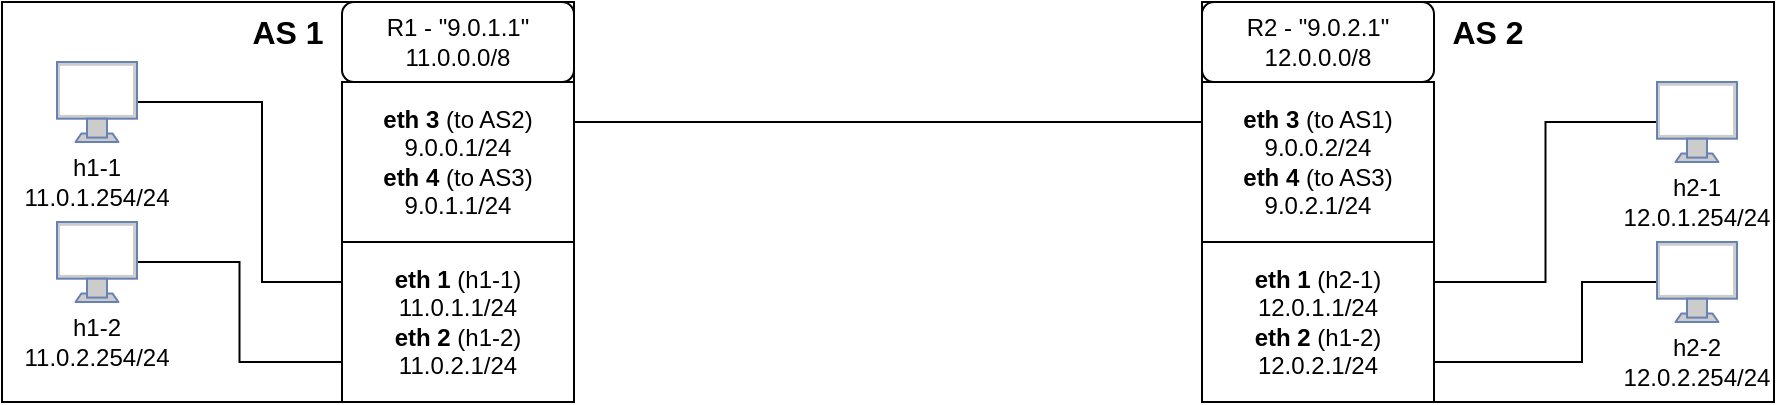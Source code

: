 <mxfile version="22.0.8" type="github">
  <diagram name="Page-1" id="0Aqso-qwS6Z3J9IVTtWJ">
    <mxGraphModel dx="1195" dy="693" grid="1" gridSize="10" guides="1" tooltips="1" connect="1" arrows="1" fold="1" page="1" pageScale="1" pageWidth="1169" pageHeight="827" math="0" shadow="0">
      <root>
        <mxCell id="0" />
        <mxCell id="1" parent="0" />
        <mxCell id="vTHljmjJwnldgzH6gSCa-15" value="" style="group" vertex="1" connectable="0" parent="1">
          <mxGeometry y="120" width="286" height="200" as="geometry" />
        </mxCell>
        <mxCell id="vTHljmjJwnldgzH6gSCa-3" value="" style="rounded=0;whiteSpace=wrap;html=1;" vertex="1" parent="vTHljmjJwnldgzH6gSCa-15">
          <mxGeometry width="286" height="200" as="geometry" />
        </mxCell>
        <mxCell id="vTHljmjJwnldgzH6gSCa-4" value="R1 - &quot;9.0.1.1&quot;&lt;br&gt;11.0.0.0/8" style="rounded=1;whiteSpace=wrap;html=1;" vertex="1" parent="vTHljmjJwnldgzH6gSCa-15">
          <mxGeometry x="170" width="116" height="40" as="geometry" />
        </mxCell>
        <mxCell id="vTHljmjJwnldgzH6gSCa-5" value="&lt;b&gt;eth 3 &lt;/b&gt;(to AS2)&lt;br&gt;9.0.0.1/24&lt;br&gt;&lt;b&gt;eth 4 &lt;/b&gt;(to AS3)&lt;br&gt;9.0.1.1/24" style="rounded=0;whiteSpace=wrap;html=1;" vertex="1" parent="vTHljmjJwnldgzH6gSCa-15">
          <mxGeometry x="170" y="40" width="116" height="80" as="geometry" />
        </mxCell>
        <mxCell id="vTHljmjJwnldgzH6gSCa-6" value="&lt;b&gt;eth 1&amp;nbsp;&lt;/b&gt;(h1-1)&lt;br&gt;11.0.1.1/24&lt;br&gt;&lt;b&gt;eth 2&amp;nbsp;&lt;/b&gt;(h1-2)&lt;br&gt;11.0.2.1/24" style="rounded=0;whiteSpace=wrap;html=1;" vertex="1" parent="vTHljmjJwnldgzH6gSCa-15">
          <mxGeometry x="170" y="120" width="116" height="80" as="geometry" />
        </mxCell>
        <mxCell id="vTHljmjJwnldgzH6gSCa-13" style="edgeStyle=orthogonalEdgeStyle;rounded=0;orthogonalLoop=1;jettySize=auto;html=1;exitX=1;exitY=0.5;exitDx=0;exitDy=0;exitPerimeter=0;entryX=0;entryY=0.25;entryDx=0;entryDy=0;endArrow=none;endFill=0;" edge="1" parent="vTHljmjJwnldgzH6gSCa-15" source="vTHljmjJwnldgzH6gSCa-7" target="vTHljmjJwnldgzH6gSCa-6">
          <mxGeometry relative="1" as="geometry">
            <Array as="points">
              <mxPoint x="130" y="50" />
              <mxPoint x="130" y="140" />
            </Array>
          </mxGeometry>
        </mxCell>
        <mxCell id="vTHljmjJwnldgzH6gSCa-7" value="" style="fontColor=#0066CC;verticalAlign=top;verticalLabelPosition=bottom;labelPosition=center;align=center;html=1;outlineConnect=0;fillColor=#CCCCCC;strokeColor=#6881B3;gradientColor=none;gradientDirection=north;strokeWidth=2;shape=mxgraph.networks.monitor;" vertex="1" parent="vTHljmjJwnldgzH6gSCa-15">
          <mxGeometry x="27.5" y="30" width="40" height="40" as="geometry" />
        </mxCell>
        <mxCell id="vTHljmjJwnldgzH6gSCa-9" value="h1-1&lt;br&gt;11.0.1.254/24" style="text;html=1;strokeColor=none;fillColor=none;align=center;verticalAlign=middle;whiteSpace=wrap;rounded=0;" vertex="1" parent="vTHljmjJwnldgzH6gSCa-15">
          <mxGeometry x="20" y="75" width="55" height="30" as="geometry" />
        </mxCell>
        <mxCell id="vTHljmjJwnldgzH6gSCa-12" style="edgeStyle=orthogonalEdgeStyle;rounded=0;orthogonalLoop=1;jettySize=auto;html=1;exitX=1;exitY=0.5;exitDx=0;exitDy=0;exitPerimeter=0;entryX=0;entryY=0.75;entryDx=0;entryDy=0;endArrow=none;endFill=0;" edge="1" parent="vTHljmjJwnldgzH6gSCa-15" source="vTHljmjJwnldgzH6gSCa-10" target="vTHljmjJwnldgzH6gSCa-6">
          <mxGeometry relative="1" as="geometry" />
        </mxCell>
        <mxCell id="vTHljmjJwnldgzH6gSCa-10" value="" style="fontColor=#0066CC;verticalAlign=top;verticalLabelPosition=bottom;labelPosition=center;align=center;html=1;outlineConnect=0;fillColor=#CCCCCC;strokeColor=#6881B3;gradientColor=none;gradientDirection=north;strokeWidth=2;shape=mxgraph.networks.monitor;" vertex="1" parent="vTHljmjJwnldgzH6gSCa-15">
          <mxGeometry x="27.5" y="110" width="40" height="40" as="geometry" />
        </mxCell>
        <mxCell id="vTHljmjJwnldgzH6gSCa-11" value="h1-2&lt;br&gt;11.0.2.254/24" style="text;html=1;strokeColor=none;fillColor=none;align=center;verticalAlign=middle;whiteSpace=wrap;rounded=0;" vertex="1" parent="vTHljmjJwnldgzH6gSCa-15">
          <mxGeometry x="20" y="155" width="55" height="30" as="geometry" />
        </mxCell>
        <mxCell id="vTHljmjJwnldgzH6gSCa-14" value="&lt;b&gt;&lt;font style=&quot;font-size: 16px;&quot;&gt;AS 1&lt;/font&gt;&lt;/b&gt;" style="text;html=1;strokeColor=none;fillColor=none;align=center;verticalAlign=middle;whiteSpace=wrap;rounded=0;" vertex="1" parent="vTHljmjJwnldgzH6gSCa-15">
          <mxGeometry x="113" width="60" height="30" as="geometry" />
        </mxCell>
        <mxCell id="vTHljmjJwnldgzH6gSCa-52" value="" style="group" vertex="1" connectable="0" parent="1">
          <mxGeometry x="600" y="120" width="286" height="200" as="geometry" />
        </mxCell>
        <mxCell id="vTHljmjJwnldgzH6gSCa-53" value="" style="rounded=0;whiteSpace=wrap;html=1;" vertex="1" parent="vTHljmjJwnldgzH6gSCa-52">
          <mxGeometry width="286" height="200" as="geometry" />
        </mxCell>
        <mxCell id="vTHljmjJwnldgzH6gSCa-65" style="edgeStyle=orthogonalEdgeStyle;rounded=0;orthogonalLoop=1;jettySize=auto;html=1;exitX=0;exitY=0.5;exitDx=0;exitDy=0;exitPerimeter=0;entryX=1;entryY=0.25;entryDx=0;entryDy=0;endArrow=none;endFill=0;" edge="1" parent="vTHljmjJwnldgzH6gSCa-52" source="vTHljmjJwnldgzH6gSCa-58" target="vTHljmjJwnldgzH6gSCa-56">
          <mxGeometry relative="1" as="geometry" />
        </mxCell>
        <mxCell id="vTHljmjJwnldgzH6gSCa-58" value="" style="fontColor=#0066CC;verticalAlign=top;verticalLabelPosition=bottom;labelPosition=center;align=center;html=1;outlineConnect=0;fillColor=#CCCCCC;strokeColor=#6881B3;gradientColor=none;gradientDirection=north;strokeWidth=2;shape=mxgraph.networks.monitor;" vertex="1" parent="vTHljmjJwnldgzH6gSCa-52">
          <mxGeometry x="227.5" y="40" width="40" height="40" as="geometry" />
        </mxCell>
        <mxCell id="vTHljmjJwnldgzH6gSCa-59" value="h2-1&lt;br&gt;12.0.1.254/24" style="text;html=1;strokeColor=none;fillColor=none;align=center;verticalAlign=middle;whiteSpace=wrap;rounded=0;" vertex="1" parent="vTHljmjJwnldgzH6gSCa-52">
          <mxGeometry x="220" y="85" width="55" height="30" as="geometry" />
        </mxCell>
        <mxCell id="vTHljmjJwnldgzH6gSCa-66" style="edgeStyle=orthogonalEdgeStyle;rounded=0;orthogonalLoop=1;jettySize=auto;html=1;exitX=0;exitY=0.5;exitDx=0;exitDy=0;exitPerimeter=0;entryX=1;entryY=0.75;entryDx=0;entryDy=0;endArrow=none;endFill=0;" edge="1" parent="vTHljmjJwnldgzH6gSCa-52" source="vTHljmjJwnldgzH6gSCa-61" target="vTHljmjJwnldgzH6gSCa-56">
          <mxGeometry relative="1" as="geometry">
            <Array as="points">
              <mxPoint x="190" y="140" />
              <mxPoint x="190" y="180" />
            </Array>
          </mxGeometry>
        </mxCell>
        <mxCell id="vTHljmjJwnldgzH6gSCa-61" value="" style="fontColor=#0066CC;verticalAlign=top;verticalLabelPosition=bottom;labelPosition=center;align=center;html=1;outlineConnect=0;fillColor=#CCCCCC;strokeColor=#6881B3;gradientColor=none;gradientDirection=north;strokeWidth=2;shape=mxgraph.networks.monitor;" vertex="1" parent="vTHljmjJwnldgzH6gSCa-52">
          <mxGeometry x="227.5" y="120" width="40" height="40" as="geometry" />
        </mxCell>
        <mxCell id="vTHljmjJwnldgzH6gSCa-62" value="h2-2&lt;br&gt;12.0.2.254/24" style="text;html=1;strokeColor=none;fillColor=none;align=center;verticalAlign=middle;whiteSpace=wrap;rounded=0;" vertex="1" parent="vTHljmjJwnldgzH6gSCa-52">
          <mxGeometry x="220" y="165" width="55" height="30" as="geometry" />
        </mxCell>
        <mxCell id="vTHljmjJwnldgzH6gSCa-63" value="&lt;b&gt;&lt;font style=&quot;font-size: 16px;&quot;&gt;AS 2&lt;/font&gt;&lt;/b&gt;" style="text;html=1;strokeColor=none;fillColor=none;align=center;verticalAlign=middle;whiteSpace=wrap;rounded=0;" vertex="1" parent="vTHljmjJwnldgzH6gSCa-52">
          <mxGeometry x="113" width="60" height="30" as="geometry" />
        </mxCell>
        <mxCell id="vTHljmjJwnldgzH6gSCa-54" value="R2 - &quot;9.0.2.1&quot;&lt;br&gt;12.0.0.0/8" style="rounded=1;whiteSpace=wrap;html=1;" vertex="1" parent="vTHljmjJwnldgzH6gSCa-52">
          <mxGeometry width="116" height="40" as="geometry" />
        </mxCell>
        <mxCell id="vTHljmjJwnldgzH6gSCa-55" value="&lt;b&gt;eth 3 &lt;/b&gt;(to AS1)&lt;br&gt;9.0.0.2/24&lt;br&gt;&lt;b&gt;eth 4 &lt;/b&gt;(to AS3)&lt;br&gt;9.0.2.1/24" style="rounded=0;whiteSpace=wrap;html=1;" vertex="1" parent="vTHljmjJwnldgzH6gSCa-52">
          <mxGeometry y="40" width="116" height="80" as="geometry" />
        </mxCell>
        <mxCell id="vTHljmjJwnldgzH6gSCa-56" value="&lt;b&gt;eth 1&amp;nbsp;&lt;/b&gt;(h2-1)&lt;br&gt;12.0.1.1/24&lt;br&gt;&lt;b&gt;eth 2&amp;nbsp;&lt;/b&gt;(h1-2)&lt;br&gt;12.0.2.1/24" style="rounded=0;whiteSpace=wrap;html=1;" vertex="1" parent="vTHljmjJwnldgzH6gSCa-52">
          <mxGeometry y="120" width="116" height="80" as="geometry" />
        </mxCell>
        <mxCell id="vTHljmjJwnldgzH6gSCa-67" style="edgeStyle=orthogonalEdgeStyle;rounded=0;orthogonalLoop=1;jettySize=auto;html=1;exitX=1;exitY=0.25;exitDx=0;exitDy=0;entryX=0;entryY=0.25;entryDx=0;entryDy=0;endArrow=none;endFill=0;" edge="1" parent="1" source="vTHljmjJwnldgzH6gSCa-5" target="vTHljmjJwnldgzH6gSCa-55">
          <mxGeometry relative="1" as="geometry" />
        </mxCell>
      </root>
    </mxGraphModel>
  </diagram>
</mxfile>
